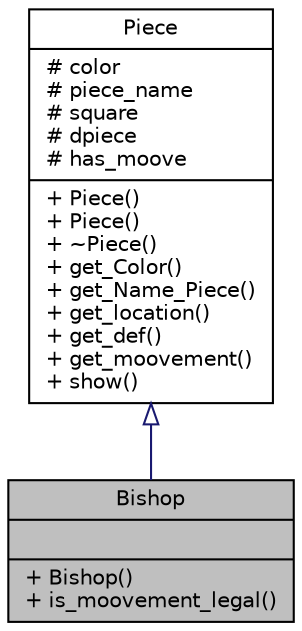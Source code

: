 digraph "Bishop"
{
 // LATEX_PDF_SIZE
  edge [fontname="Helvetica",fontsize="10",labelfontname="Helvetica",labelfontsize="10"];
  node [fontname="Helvetica",fontsize="10",shape=record];
  Node1 [label="{Bishop\n||+ Bishop()\l+ is_moovement_legal()\l}",height=0.2,width=0.4,color="black", fillcolor="grey75", style="filled", fontcolor="black",tooltip=" "];
  Node2 -> Node1 [dir="back",color="midnightblue",fontsize="10",style="solid",arrowtail="onormal",fontname="Helvetica"];
  Node2 [label="{Piece\n|# color\l# piece_name\l# square\l# dpiece\l# has_moove\l|+ Piece()\l+ Piece()\l+ ~Piece()\l+ get_Color()\l+ get_Name_Piece()\l+ get_location()\l+ get_def()\l+ get_moovement()\l+ show()\l}",height=0.2,width=0.4,color="black", fillcolor="white", style="filled",URL="$d5/df0/classPiece.html",tooltip="Cette classe va gérer les différentes pièces présentes sur l'échiquier et leurs couleurs à chacunes."];
}
